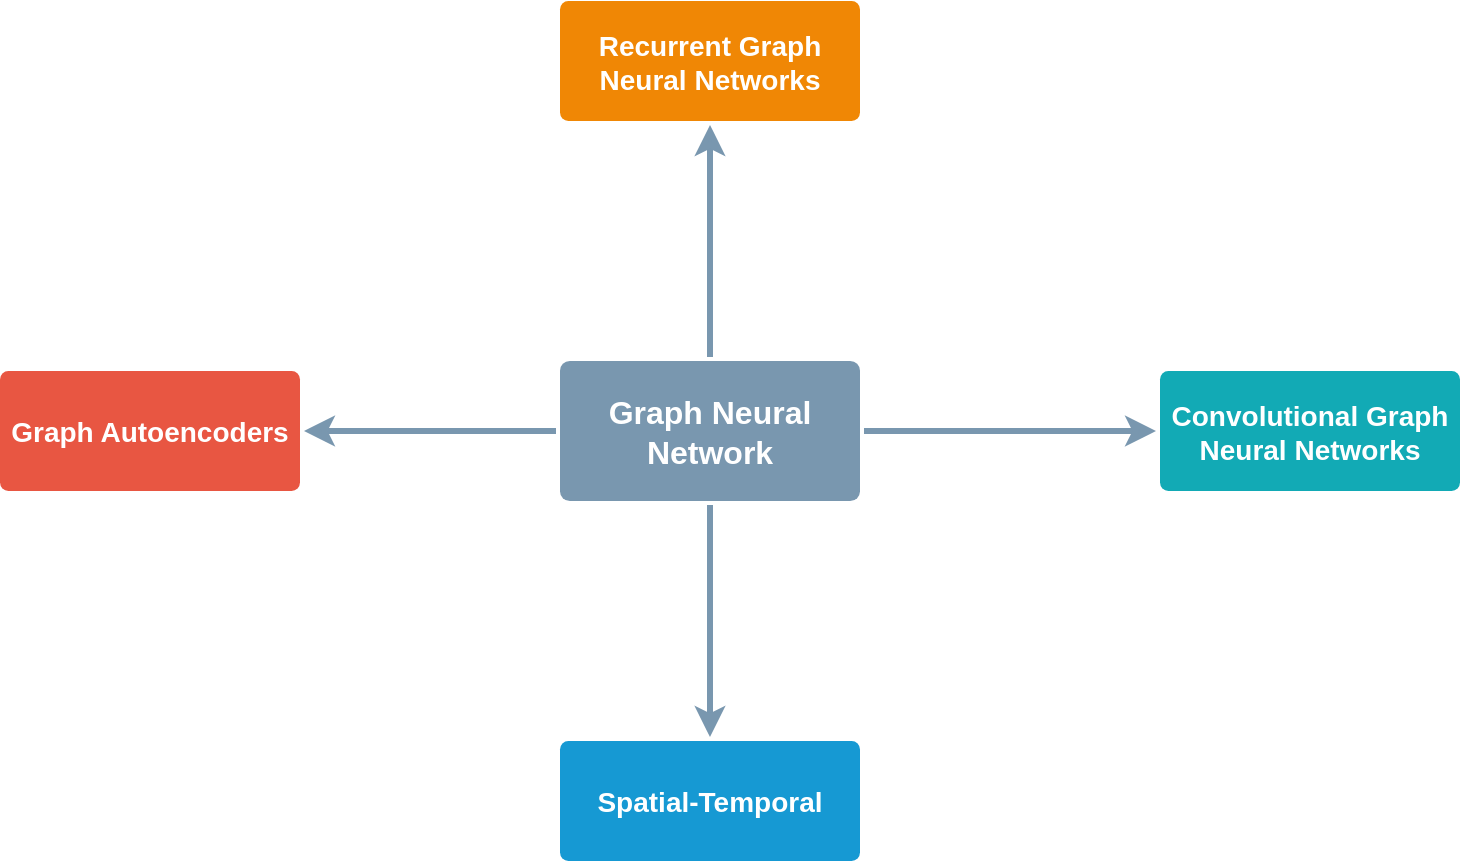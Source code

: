 <mxfile version="20.8.15" type="device" pages="3"><diagram id="6a731a19-8d31-9384-78a2-239565b7b9f0" name="Page-1"><mxGraphModel dx="971" dy="1176" grid="1" gridSize="10" guides="1" tooltips="1" connect="1" arrows="1" fold="1" page="1" pageScale="1" pageWidth="1169" pageHeight="827" background="none" math="0" shadow="0"><root><mxCell id="0"/><mxCell id="1" parent="0"/><mxCell id="1745" value="" style="edgeStyle=none;rounded=0;jumpStyle=none;html=1;shadow=0;labelBackgroundColor=none;startArrow=none;startFill=0;endArrow=classic;endFill=1;jettySize=auto;orthogonalLoop=1;strokeColor=#7997AF;strokeWidth=3;fontFamily=Helvetica;fontSize=16;fontColor=#23445D;spacing=5;" parent="1" source="1749" target="1764" edge="1"><mxGeometry relative="1" as="geometry"/></mxCell><mxCell id="1746" value="" style="edgeStyle=none;rounded=0;jumpStyle=none;html=1;shadow=0;labelBackgroundColor=none;startArrow=none;startFill=0;endArrow=classic;endFill=1;jettySize=auto;orthogonalLoop=1;strokeColor=#7997AF;strokeWidth=3;fontFamily=Helvetica;fontSize=16;fontColor=#23445D;spacing=5;" parent="1" source="1749" target="1771" edge="1"><mxGeometry relative="1" as="geometry"/></mxCell><mxCell id="1747" value="" style="edgeStyle=none;rounded=0;jumpStyle=none;html=1;shadow=0;labelBackgroundColor=none;startArrow=none;startFill=0;endArrow=classic;endFill=1;jettySize=auto;orthogonalLoop=1;strokeColor=#7997AF;strokeWidth=3;fontFamily=Helvetica;fontSize=16;fontColor=#23445D;spacing=5;" parent="1" source="1749" target="1760" edge="1"><mxGeometry relative="1" as="geometry"/></mxCell><mxCell id="1748" value="" style="edgeStyle=none;rounded=0;jumpStyle=none;html=1;shadow=0;labelBackgroundColor=none;startArrow=none;startFill=0;endArrow=classic;endFill=1;jettySize=auto;orthogonalLoop=1;strokeColor=#7997AF;strokeWidth=3;fontFamily=Helvetica;fontSize=16;fontColor=#23445D;spacing=5;" parent="1" source="1749" target="1753" edge="1"><mxGeometry relative="1" as="geometry"/></mxCell><mxCell id="1749" value="Graph Neural Network" style="rounded=1;whiteSpace=wrap;html=1;shadow=0;labelBackgroundColor=none;strokeColor=none;strokeWidth=3;fillColor=#7997AF;fontFamily=Helvetica;fontSize=16;fontColor=#FFFFFF;align=center;fontStyle=1;spacing=5;arcSize=7;perimeterSpacing=2;" parent="1" vertex="1"><mxGeometry x="495" y="380.5" width="150" height="70" as="geometry"/></mxCell><mxCell id="1753" value="Graph Autoencoders" style="rounded=1;whiteSpace=wrap;html=1;shadow=0;labelBackgroundColor=none;strokeColor=none;strokeWidth=3;fillColor=#e85642;fontFamily=Helvetica;fontSize=14;fontColor=#FFFFFF;align=center;spacing=5;fontStyle=1;arcSize=7;perimeterSpacing=2;" parent="1" vertex="1"><mxGeometry x="215" y="385.5" width="150" height="60" as="geometry"/></mxCell><mxCell id="1760" value="Spatial-Temporal" style="rounded=1;whiteSpace=wrap;html=1;shadow=0;labelBackgroundColor=none;strokeColor=none;strokeWidth=3;fillColor=#1699d3;fontFamily=Helvetica;fontSize=14;fontColor=#FFFFFF;align=center;spacing=5;fontStyle=1;arcSize=7;perimeterSpacing=2;" parent="1" vertex="1"><mxGeometry x="495" y="570.5" width="150" height="60" as="geometry"/></mxCell><mxCell id="1764" value="Recurrent Graph Neural Networks" style="rounded=1;whiteSpace=wrap;html=1;shadow=0;labelBackgroundColor=none;strokeColor=none;strokeWidth=3;fillColor=#F08705;fontFamily=Helvetica;fontSize=14;fontColor=#FFFFFF;align=center;spacing=5;fontStyle=1;arcSize=7;perimeterSpacing=2;" parent="1" vertex="1"><mxGeometry x="495" y="200.5" width="150" height="60" as="geometry"/></mxCell><mxCell id="1771" value="Convolutional Graph Neural Networks" style="rounded=1;whiteSpace=wrap;html=1;shadow=0;labelBackgroundColor=none;strokeColor=none;strokeWidth=3;fillColor=#12aab5;fontFamily=Helvetica;fontSize=14;fontColor=#FFFFFF;align=center;spacing=5;fontStyle=1;arcSize=7;perimeterSpacing=2;" parent="1" vertex="1"><mxGeometry x="795" y="385.5" width="150" height="60" as="geometry"/></mxCell></root></mxGraphModel></diagram><diagram name="Copy of Page-1" id="_10lRwXjZ_vj3YUMZLlv"><mxGraphModel dx="1267" dy="882" grid="1" gridSize="10" guides="1" tooltips="1" connect="1" arrows="1" fold="1" page="1" pageScale="1" pageWidth="1169" pageHeight="827" background="none" math="0" shadow="0"><root><mxCell id="sx0reVFrhpLUSwMKEVg9-0"/><mxCell id="sx0reVFrhpLUSwMKEVg9-1" parent="sx0reVFrhpLUSwMKEVg9-0"/><mxCell id="sx0reVFrhpLUSwMKEVg9-2" value="" style="edgeStyle=none;rounded=0;jumpStyle=none;html=1;shadow=0;labelBackgroundColor=none;startArrow=none;startFill=0;endArrow=classic;endFill=1;jettySize=auto;orthogonalLoop=1;strokeColor=#7997AF;strokeWidth=3;fontFamily=Helvetica;fontSize=16;fontColor=#23445D;spacing=5;" edge="1" parent="sx0reVFrhpLUSwMKEVg9-1" source="sx0reVFrhpLUSwMKEVg9-6" target="sx0reVFrhpLUSwMKEVg9-9"><mxGeometry relative="1" as="geometry"/></mxCell><mxCell id="sx0reVFrhpLUSwMKEVg9-3" value="" style="edgeStyle=none;rounded=0;jumpStyle=none;html=1;shadow=0;labelBackgroundColor=none;startArrow=none;startFill=0;endArrow=classic;endFill=1;jettySize=auto;orthogonalLoop=1;strokeColor=#7997AF;strokeWidth=3;fontFamily=Helvetica;fontSize=16;fontColor=#23445D;spacing=5;" edge="1" parent="sx0reVFrhpLUSwMKEVg9-1" source="sx0reVFrhpLUSwMKEVg9-6" target="sx0reVFrhpLUSwMKEVg9-10"><mxGeometry relative="1" as="geometry"/></mxCell><mxCell id="sx0reVFrhpLUSwMKEVg9-4" value="" style="edgeStyle=none;rounded=0;jumpStyle=none;html=1;shadow=0;labelBackgroundColor=none;startArrow=none;startFill=0;endArrow=classic;endFill=1;jettySize=auto;orthogonalLoop=1;strokeColor=#7997AF;strokeWidth=3;fontFamily=Helvetica;fontSize=16;fontColor=#23445D;spacing=5;" edge="1" parent="sx0reVFrhpLUSwMKEVg9-1" source="sx0reVFrhpLUSwMKEVg9-6" target="sx0reVFrhpLUSwMKEVg9-8"><mxGeometry relative="1" as="geometry"/></mxCell><mxCell id="sx0reVFrhpLUSwMKEVg9-5" value="" style="edgeStyle=none;rounded=0;jumpStyle=none;html=1;shadow=0;labelBackgroundColor=none;startArrow=none;startFill=0;endArrow=classic;endFill=1;jettySize=auto;orthogonalLoop=1;strokeColor=#7997AF;strokeWidth=3;fontFamily=Helvetica;fontSize=16;fontColor=#23445D;spacing=5;" edge="1" parent="sx0reVFrhpLUSwMKEVg9-1" source="sx0reVFrhpLUSwMKEVg9-6" target="sx0reVFrhpLUSwMKEVg9-7"><mxGeometry relative="1" as="geometry"/></mxCell><mxCell id="sx0reVFrhpLUSwMKEVg9-6" value="Applications" style="rounded=1;whiteSpace=wrap;html=1;shadow=0;labelBackgroundColor=none;strokeColor=none;strokeWidth=3;fillColor=#7997AF;fontFamily=Helvetica;fontSize=16;fontColor=#FFFFFF;align=center;fontStyle=1;spacing=5;arcSize=7;perimeterSpacing=2;direction=west;" vertex="1" parent="sx0reVFrhpLUSwMKEVg9-1"><mxGeometry x="500" y="380" width="150" height="70" as="geometry"/></mxCell><mxCell id="sx0reVFrhpLUSwMKEVg9-7" value="Natural Language Processing" style="rounded=1;whiteSpace=wrap;html=1;shadow=0;labelBackgroundColor=none;strokeColor=none;strokeWidth=3;fillColor=#e85642;fontFamily=Helvetica;fontSize=14;fontColor=#FFFFFF;align=center;spacing=5;fontStyle=1;arcSize=7;perimeterSpacing=2;direction=west;" vertex="1" parent="sx0reVFrhpLUSwMKEVg9-1"><mxGeometry x="240" y="385" width="150" height="60" as="geometry"/></mxCell><mxCell id="sx0reVFrhpLUSwMKEVg9-8" value="Recommender Systems" style="rounded=1;whiteSpace=wrap;html=1;shadow=0;labelBackgroundColor=none;strokeColor=none;strokeWidth=3;fillColor=#1699d3;fontFamily=Helvetica;fontSize=14;fontColor=#FFFFFF;align=center;spacing=5;fontStyle=1;arcSize=7;perimeterSpacing=2;direction=west;" vertex="1" parent="sx0reVFrhpLUSwMKEVg9-1"><mxGeometry x="370" y="530" width="150" height="60" as="geometry"/></mxCell><mxCell id="sx0reVFrhpLUSwMKEVg9-9" value="Computer Vision" style="rounded=1;whiteSpace=wrap;html=1;shadow=0;labelBackgroundColor=none;strokeColor=none;strokeWidth=3;fillColor=#F08705;fontFamily=Helvetica;fontSize=14;fontColor=#FFFFFF;align=center;spacing=5;fontStyle=1;arcSize=7;perimeterSpacing=2;direction=west;" vertex="1" parent="sx0reVFrhpLUSwMKEVg9-1"><mxGeometry x="500" y="240" width="150" height="60" as="geometry"/></mxCell><mxCell id="sx0reVFrhpLUSwMKEVg9-10" value="Traffic" style="rounded=1;whiteSpace=wrap;html=1;shadow=0;labelBackgroundColor=none;strokeColor=none;strokeWidth=3;fillColor=#12aab5;fontFamily=Helvetica;fontSize=14;fontColor=#FFFFFF;align=center;spacing=5;fontStyle=1;arcSize=7;perimeterSpacing=2;direction=west;" vertex="1" parent="sx0reVFrhpLUSwMKEVg9-1"><mxGeometry x="760" y="385" width="150" height="60" as="geometry"/></mxCell><mxCell id="YpX70qgMK0B4jfB7QJLP-0" value="Chemistry" style="rounded=1;whiteSpace=wrap;html=1;shadow=0;labelBackgroundColor=none;strokeColor=none;strokeWidth=3;fillColor=#A680B8;fontFamily=Helvetica;fontSize=14;fontColor=#FFFFFF;align=center;spacing=5;fontStyle=1;arcSize=7;perimeterSpacing=2;direction=west;" vertex="1" parent="sx0reVFrhpLUSwMKEVg9-1"><mxGeometry x="620" y="530" width="150" height="60" as="geometry"/></mxCell><mxCell id="YpX70qgMK0B4jfB7QJLP-1" value="" style="edgeStyle=none;rounded=0;jumpStyle=none;html=1;shadow=0;labelBackgroundColor=none;startArrow=none;startFill=0;endArrow=classic;endFill=1;jettySize=auto;orthogonalLoop=1;strokeColor=#7997AF;strokeWidth=3;fontFamily=Helvetica;fontSize=16;fontColor=#23445D;spacing=5;exitX=0.25;exitY=0;exitDx=0;exitDy=0;entryX=0.5;entryY=1;entryDx=0;entryDy=0;" edge="1" parent="sx0reVFrhpLUSwMKEVg9-1" source="sx0reVFrhpLUSwMKEVg9-6" target="YpX70qgMK0B4jfB7QJLP-0"><mxGeometry relative="1" as="geometry"><mxPoint x="657" y="425.5" as="sourcePoint"/><mxPoint x="803" y="425.5" as="targetPoint"/></mxGeometry></mxCell></root></mxGraphModel></diagram><diagram name="Copy of Page-1" id="f0tSfpZ8FZhTDH2xzhvs"><mxGraphModel dx="1093" dy="1323" grid="1" gridSize="10" guides="1" tooltips="1" connect="1" arrows="1" fold="1" page="1" pageScale="1" pageWidth="1169" pageHeight="827" background="none" math="0" shadow="0"><root><mxCell id="1FxiAPjbq9d-dNlzHQL1-0"/><mxCell id="1FxiAPjbq9d-dNlzHQL1-1" parent="1FxiAPjbq9d-dNlzHQL1-0"/><mxCell id="1FxiAPjbq9d-dNlzHQL1-3" value="" style="edgeStyle=none;rounded=1;jumpStyle=none;html=1;shadow=0;labelBackgroundColor=none;startArrow=none;startFill=0;endArrow=classic;endFill=1;jettySize=auto;orthogonalLoop=1;strokeColor=#788AA3;strokeWidth=3;fontFamily=Helvetica;fontSize=16;fontColor=default;spacing=5;" edge="1" parent="1FxiAPjbq9d-dNlzHQL1-1" source="1FxiAPjbq9d-dNlzHQL1-6" target="1FxiAPjbq9d-dNlzHQL1-10"><mxGeometry relative="1" as="geometry"/></mxCell><mxCell id="1FxiAPjbq9d-dNlzHQL1-4" value="" style="edgeStyle=none;rounded=1;jumpStyle=none;html=1;shadow=0;labelBackgroundColor=none;startArrow=none;startFill=0;endArrow=classic;endFill=1;jettySize=auto;orthogonalLoop=1;strokeColor=#788AA3;strokeWidth=3;fontFamily=Helvetica;fontSize=16;fontColor=default;spacing=5;" edge="1" parent="1FxiAPjbq9d-dNlzHQL1-1" source="1FxiAPjbq9d-dNlzHQL1-6" target="1FxiAPjbq9d-dNlzHQL1-8"><mxGeometry relative="1" as="geometry"/></mxCell><mxCell id="1FxiAPjbq9d-dNlzHQL1-5" value="" style="edgeStyle=none;rounded=1;jumpStyle=none;html=1;shadow=0;labelBackgroundColor=none;startArrow=none;startFill=0;endArrow=classic;endFill=1;jettySize=auto;orthogonalLoop=1;strokeColor=#788AA3;strokeWidth=3;fontFamily=Helvetica;fontSize=16;fontColor=default;spacing=5;" edge="1" parent="1FxiAPjbq9d-dNlzHQL1-1" source="1FxiAPjbq9d-dNlzHQL1-6" target="1FxiAPjbq9d-dNlzHQL1-7"><mxGeometry relative="1" as="geometry"/></mxCell><mxCell id="1FxiAPjbq9d-dNlzHQL1-6" value="Learning frameworks" style="rounded=1;whiteSpace=wrap;html=1;shadow=0;labelBackgroundColor=none;strokeColor=none;strokeWidth=3;fillColor=#B2C9AB;fontFamily=Helvetica;fontSize=16;fontColor=#46495D;align=center;fontStyle=1;spacing=5;arcSize=7;perimeterSpacing=2;glass=1;" vertex="1" parent="1FxiAPjbq9d-dNlzHQL1-1"><mxGeometry x="490" y="200" width="150" height="70" as="geometry"/></mxCell><mxCell id="1FxiAPjbq9d-dNlzHQL1-7" value="Semisupervised Learning for Node-Level Classification" style="rounded=1;whiteSpace=wrap;html=1;shadow=0;labelBackgroundColor=none;strokeColor=none;strokeWidth=3;fillColor=#B2C9AB;fontFamily=Helvetica;fontSize=14;fontColor=#46495D;align=center;spacing=5;fontStyle=1;arcSize=7;perimeterSpacing=2;glass=1;" vertex="1" parent="1FxiAPjbq9d-dNlzHQL1-1"><mxGeometry x="250" y="385.5" width="150" height="84.5" as="geometry"/></mxCell><mxCell id="1FxiAPjbq9d-dNlzHQL1-8" value="Supervised Learning for Graph-Level Classification" style="rounded=1;whiteSpace=wrap;html=1;shadow=0;labelBackgroundColor=none;strokeColor=none;strokeWidth=3;fillColor=#B2C9AB;fontFamily=Helvetica;fontSize=14;fontColor=#46495D;align=center;spacing=5;fontStyle=1;arcSize=7;perimeterSpacing=2;glass=1;" vertex="1" parent="1FxiAPjbq9d-dNlzHQL1-1"><mxGeometry x="500" y="385.5" width="150" height="84.5" as="geometry"/></mxCell><mxCell id="1FxiAPjbq9d-dNlzHQL1-10" value="Unsupervised Learning for Graph Embedding" style="rounded=1;whiteSpace=wrap;html=1;shadow=0;labelBackgroundColor=none;strokeColor=none;strokeWidth=3;fillColor=#B2C9AB;fontFamily=Helvetica;fontSize=14;fontColor=#46495D;align=center;spacing=5;fontStyle=1;arcSize=7;perimeterSpacing=2;glass=1;" vertex="1" parent="1FxiAPjbq9d-dNlzHQL1-1"><mxGeometry x="720" y="395.5" width="150" height="74.5" as="geometry"/></mxCell></root></mxGraphModel></diagram></mxfile>